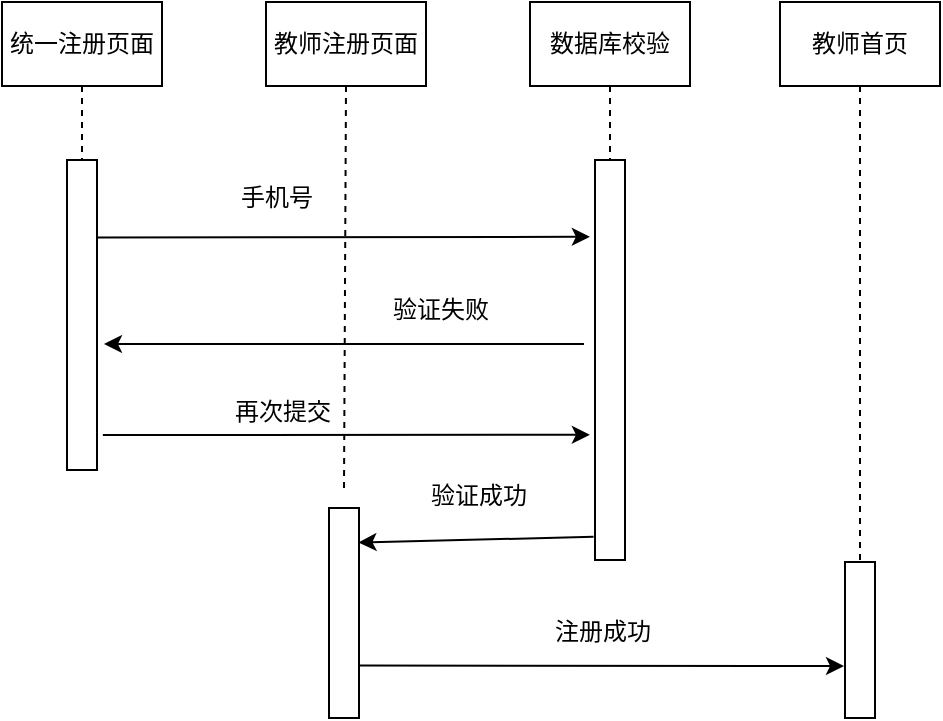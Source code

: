 <mxfile scale="1" border="20">
    <diagram id="CX3G9Xh7dB3GCvSDx5av" name="第 1 页">
        <mxGraphModel dx="760" dy="449" grid="0" gridSize="10" guides="1" tooltips="1" connect="1" arrows="1" fold="1" page="1" pageScale="1" pageWidth="1169" pageHeight="827" background="#ffffff" math="0" shadow="0">
            <root>
                <mxCell id="0"/>
                <mxCell id="1" parent="0"/>
                <mxCell id="44" style="edgeStyle=none;html=1;exitX=1;exitY=0.25;exitDx=0;exitDy=0;strokeColor=#000000;entryX=-0.171;entryY=0.192;entryDx=0;entryDy=0;entryPerimeter=0;fontColor=#000000;" parent="1" source="20" target="43" edge="1">
                    <mxGeometry relative="1" as="geometry">
                        <mxPoint x="450" y="210" as="targetPoint"/>
                    </mxGeometry>
                </mxCell>
                <mxCell id="50" style="edgeStyle=none;html=1;exitX=1.195;exitY=0.887;exitDx=0;exitDy=0;entryX=-0.171;entryY=0.687;entryDx=0;entryDy=0;strokeColor=#000000;fontColor=#000000;exitPerimeter=0;entryPerimeter=0;" parent="1" source="20" target="43" edge="1">
                    <mxGeometry relative="1" as="geometry"/>
                </mxCell>
                <mxCell id="20" value="" style="rounded=0;whiteSpace=wrap;html=1;fillColor=#FFFFFF;strokeColor=#000000;fontColor=#000000;" parent="1" vertex="1">
                    <mxGeometry x="182.5" y="174" width="15" height="155" as="geometry"/>
                </mxCell>
                <mxCell id="22" value="学生注册页面" style="rounded=0;whiteSpace=wrap;html=1;fontColor=#000000;" parent="1" vertex="1">
                    <mxGeometry x="282" y="95" width="80" height="42" as="geometry"/>
                </mxCell>
                <mxCell id="73" style="edgeStyle=none;rounded=0;html=1;exitX=0.5;exitY=1;exitDx=0;exitDy=0;entryX=0.5;entryY=0;entryDx=0;entryDy=0;dashed=1;strokeColor=#000000;fontColor=#000000;endArrow=none;endFill=0;" parent="1" source="23" target="43" edge="1">
                    <mxGeometry relative="1" as="geometry"/>
                </mxCell>
                <mxCell id="23" value="数据库校验" style="rounded=0;whiteSpace=wrap;html=1;fillColor=#FFFFFF;strokeColor=#000000;fontColor=#000000;" parent="1" vertex="1">
                    <mxGeometry x="414" y="95" width="80" height="42" as="geometry"/>
                </mxCell>
                <mxCell id="75" style="edgeStyle=none;rounded=0;html=1;exitX=0.5;exitY=1;exitDx=0;exitDy=0;entryX=0.5;entryY=0;entryDx=0;entryDy=0;dashed=1;strokeColor=#000000;fontColor=#000000;endArrow=none;endFill=0;" parent="1" source="27" target="67" edge="1">
                    <mxGeometry relative="1" as="geometry"/>
                </mxCell>
                <mxCell id="27" value="教师首页" style="rounded=0;whiteSpace=wrap;html=1;fillColor=#FFFFFF;strokeColor=#000000;fontColor=#000000;" parent="1" vertex="1">
                    <mxGeometry x="539" y="95" width="80" height="42" as="geometry"/>
                </mxCell>
                <mxCell id="70" style="edgeStyle=none;html=1;exitX=0.5;exitY=1;exitDx=0;exitDy=0;entryX=0.5;entryY=0;entryDx=0;entryDy=0;strokeColor=#000000;fontColor=#000000;rounded=0;endArrow=none;endFill=0;dashed=1;" parent="1" source="28" target="20" edge="1">
                    <mxGeometry relative="1" as="geometry"/>
                </mxCell>
                <mxCell id="28" value="统一注册页面" style="rounded=0;whiteSpace=wrap;html=1;fillColor=#FFFFFF;strokeColor=#000000;fontColor=#000000;" parent="1" vertex="1">
                    <mxGeometry x="150" y="95" width="80" height="42" as="geometry"/>
                </mxCell>
                <mxCell id="29" value="学生注册页面" style="rounded=0;whiteSpace=wrap;html=1;fontColor=#000000;" parent="1" vertex="1">
                    <mxGeometry x="282" y="95" width="80" height="42" as="geometry"/>
                </mxCell>
                <mxCell id="71" style="edgeStyle=none;rounded=0;html=1;exitX=0.5;exitY=1;exitDx=0;exitDy=0;entryX=0.5;entryY=0;entryDx=0;entryDy=0;dashed=1;strokeColor=#000000;fontColor=#000000;endArrow=none;endFill=0;" parent="1" source="32" edge="1">
                    <mxGeometry relative="1" as="geometry">
                        <mxPoint x="321" y="338.0" as="targetPoint"/>
                    </mxGeometry>
                </mxCell>
                <mxCell id="32" value="教师注册页面" style="rounded=0;whiteSpace=wrap;html=1;fillColor=#FFFFFF;strokeColor=#000000;fontColor=#000000;" parent="1" vertex="1">
                    <mxGeometry x="282" y="95" width="80" height="42" as="geometry"/>
                </mxCell>
                <mxCell id="46" style="edgeStyle=none;html=1;strokeColor=#000000;fontColor=#000000;" parent="1" edge="1">
                    <mxGeometry relative="1" as="geometry">
                        <mxPoint x="441" y="266" as="sourcePoint"/>
                        <mxPoint x="201" y="266" as="targetPoint"/>
                    </mxGeometry>
                </mxCell>
                <mxCell id="57" style="edgeStyle=none;html=1;exitX=-0.047;exitY=0.942;exitDx=0;exitDy=0;entryX=0.982;entryY=0.145;entryDx=0;entryDy=0;entryPerimeter=0;strokeColor=#000000;fontColor=#000000;exitPerimeter=0;" parent="1" source="43" edge="1">
                    <mxGeometry relative="1" as="geometry">
                        <mxPoint x="328.23" y="365.26" as="targetPoint"/>
                    </mxGeometry>
                </mxCell>
                <mxCell id="43" value="" style="rounded=0;whiteSpace=wrap;html=1;fillColor=#FFFFFF;strokeColor=#000000;fontColor=#000000;" parent="1" vertex="1">
                    <mxGeometry x="446.5" y="174" width="15" height="200" as="geometry"/>
                </mxCell>
                <mxCell id="45" value="&lt;font&gt;手机号&lt;/font&gt;" style="text;html=1;align=center;verticalAlign=middle;resizable=0;points=[];autosize=1;strokeColor=none;fillColor=none;fontColor=#000000;" parent="1" vertex="1">
                    <mxGeometry x="259.5" y="180" width="54" height="26" as="geometry"/>
                </mxCell>
                <mxCell id="47" value="验证失败" style="text;html=1;align=center;verticalAlign=middle;resizable=0;points=[];autosize=1;strokeColor=none;fillColor=none;fontColor=#000000;" parent="1" vertex="1">
                    <mxGeometry x="336" y="236" width="66" height="26" as="geometry"/>
                </mxCell>
                <mxCell id="51" value="再次提交" style="text;html=1;align=center;verticalAlign=middle;resizable=0;points=[];autosize=1;strokeColor=none;fillColor=none;fontColor=#000000;" parent="1" vertex="1">
                    <mxGeometry x="257" y="287" width="66" height="26" as="geometry"/>
                </mxCell>
                <mxCell id="58" value="验证成功" style="text;html=1;align=center;verticalAlign=middle;resizable=0;points=[];autosize=1;strokeColor=none;fillColor=none;fontColor=#000000;" parent="1" vertex="1">
                    <mxGeometry x="355" y="329" width="66" height="26" as="geometry"/>
                </mxCell>
                <mxCell id="69" style="edgeStyle=none;html=1;exitX=1;exitY=0.75;exitDx=0;exitDy=0;strokeColor=#000000;fontColor=#000000;" parent="1" source="80" edge="1">
                    <mxGeometry relative="1" as="geometry">
                        <mxPoint x="578.5" y="456" as="sourcePoint"/>
                        <mxPoint x="571" y="427" as="targetPoint"/>
                    </mxGeometry>
                </mxCell>
                <mxCell id="67" value="" style="rounded=0;whiteSpace=wrap;html=1;fillColor=#FFFFFF;strokeColor=#000000;fontColor=#000000;" parent="1" vertex="1">
                    <mxGeometry x="571.5" y="375" width="15" height="78" as="geometry"/>
                </mxCell>
                <mxCell id="72" style="edgeStyle=none;rounded=0;html=1;exitX=0;exitY=0.25;exitDx=0;exitDy=0;entryX=1;entryY=0.25;entryDx=0;entryDy=0;dashed=1;strokeColor=#000000;fontColor=#000000;endArrow=none;endFill=0;" parent="1" edge="1">
                    <mxGeometry relative="1" as="geometry">
                        <mxPoint x="313.5" y="385" as="sourcePoint"/>
                        <mxPoint x="328.5" y="385" as="targetPoint"/>
                    </mxGeometry>
                </mxCell>
                <mxCell id="79" value="注册成功" style="text;html=1;align=center;verticalAlign=middle;resizable=0;points=[];autosize=1;strokeColor=none;fillColor=none;fontColor=#000000;" parent="1" vertex="1">
                    <mxGeometry x="417" y="397" width="66" height="26" as="geometry"/>
                </mxCell>
                <mxCell id="80" value="" style="rounded=0;whiteSpace=wrap;html=1;fillColor=#FFFFFF;strokeColor=#000000;fontColor=#000000;" parent="1" vertex="1">
                    <mxGeometry x="313.5" y="348" width="15" height="105" as="geometry"/>
                </mxCell>
            </root>
        </mxGraphModel>
    </diagram>
</mxfile>